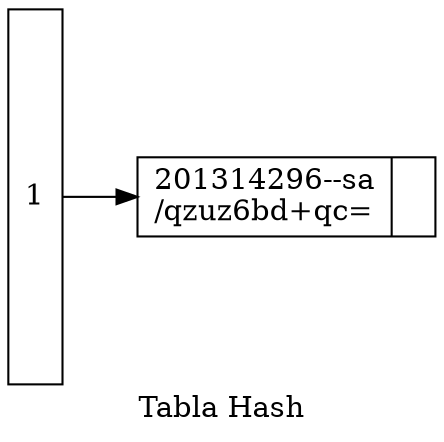 digraph TablaHas{
nodesep=0.08;
rankdir=LR;
node [shape=record,width=0.1,height=0.1];
nodo0 [label = "  <f0>1 " , height=2.5];
nodo1[label = " {201314296--sa\n/qzuz6bd+qc=|}"];

nodo0:f0->nodo1
label = " Tabla Hash "; 
}
